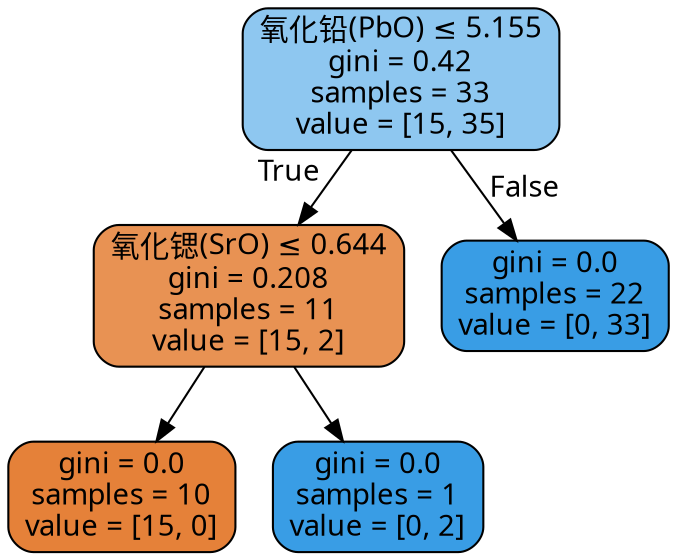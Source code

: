 digraph Tree {
node [shape=box, style="filled, rounded", color="black", fontname="DengXian"] ;
edge [fontname="DengXian"] ;
0 [label=<氧化铅(PbO) &le; 5.155<br/>gini = 0.42<br/>samples = 33<br/>value = [15, 35]>, fillcolor="#8ec7f0"] ;
1 [label=<氧化锶(SrO) &le; 0.644<br/>gini = 0.208<br/>samples = 11<br/>value = [15, 2]>, fillcolor="#e89253"] ;
0 -> 1 [labeldistance=2.5, labelangle=45, headlabel="True"] ;
2 [label=<gini = 0.0<br/>samples = 10<br/>value = [15, 0]>, fillcolor="#e58139"] ;
1 -> 2 ;
3 [label=<gini = 0.0<br/>samples = 1<br/>value = [0, 2]>, fillcolor="#399de5"] ;
1 -> 3 ;
4 [label=<gini = 0.0<br/>samples = 22<br/>value = [0, 33]>, fillcolor="#399de5"] ;
0 -> 4 [labeldistance=2.5, labelangle=-45, headlabel="False"] ;
}